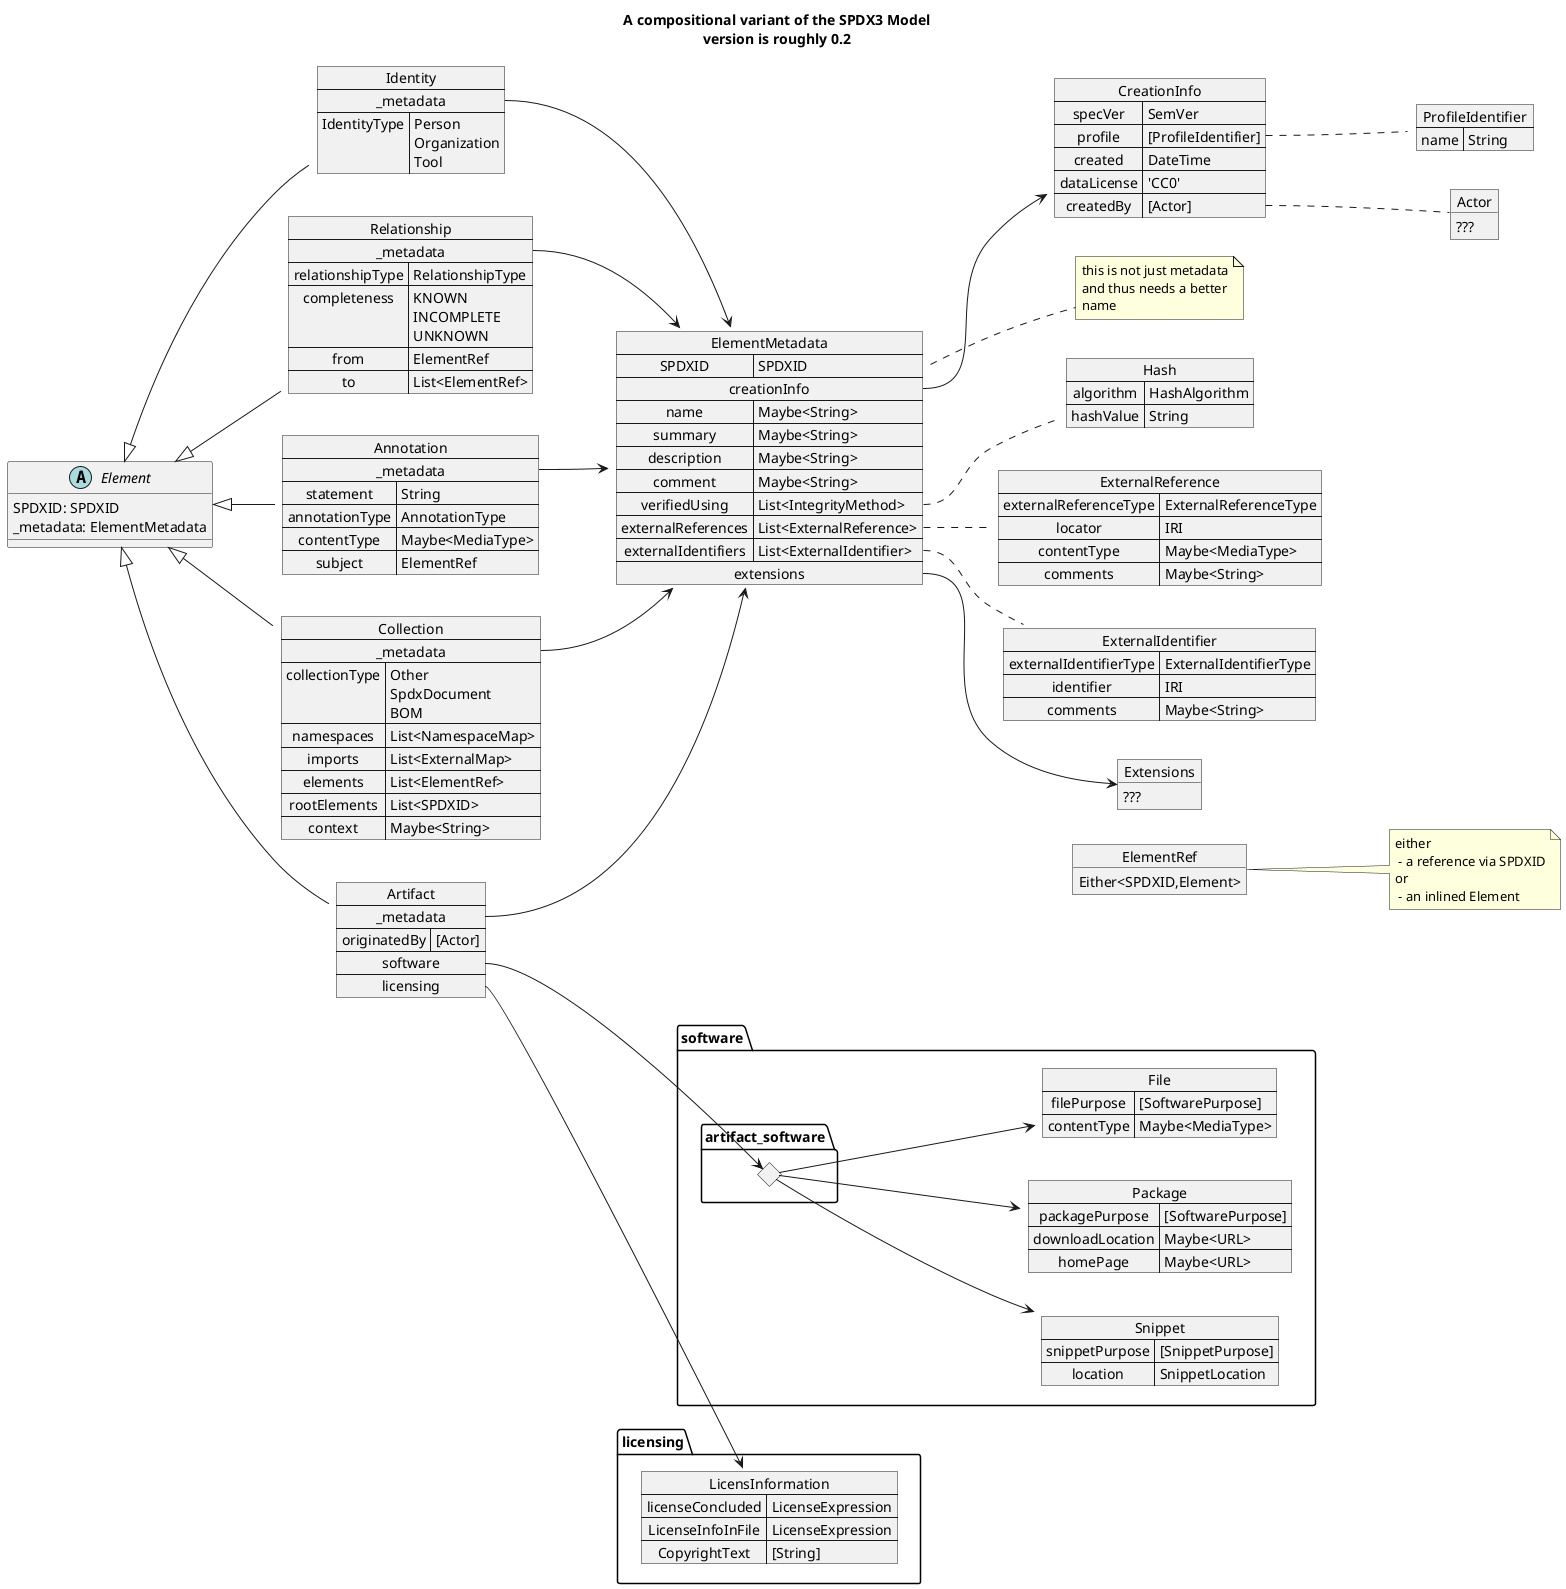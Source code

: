 @startuml
left to right direction

title A compositional variant of the SPDX3 Model\nversion is roughly 0.2

together {


map ProfileIdentifier {
    name => String
}
object Actor {
    ???
}
map CreationInfo {
    specVer => SemVer
    profile => [ProfileIdentifier]
    created => DateTime
    dataLicense => 'CC0'
    createdBy => [Actor]
}
CreationInfo::profile .. ProfileIdentifier
CreationInfo::createdBy .. Actor

object Extensions {
    ???
}
map ElementMetadata {
    SPDXID => SPDXID
    creationInfo *--> CreationInfo
    name => Maybe<String>
    summary => Maybe<String>
    description => Maybe<String>
    comment => Maybe<String>
    verifiedUsing => List<IntegrityMethod>
    externalReferences => List<ExternalReference>
    externalIdentifiers => List<ExternalIdentifier>
    extensions *--> Extensions
}
note right
this is not just metadata
and thus needs a better
name
end note
map ExternalReference {
    externalReferenceType => ExternalReferenceType
    locator => IRI
    contentType => Maybe<MediaType>
    comments => Maybe<String>
}
ElementMetadata::externalReferences .. ExternalReference
Map Hash {
    algorithm => HashAlgorithm
    hashValue => String
}
ElementMetadata::verifiedUsing .. Hash
Map ExternalIdentifier {
    externalIdentifierType => ExternalIdentifierType
    identifier => IRI
    comments => Maybe<String>
}
ElementMetadata::externalIdentifiers .. ExternalIdentifier

map Artifact {
    _metadata *--> ElementMetadata
    originatedBy => [Actor]
}

map Collection {
    _metadata *--> ElementMetadata
    collectionType => Other\nSpdxDocument\nBOM
    namespaces => List<NamespaceMap>
    imports => List<ExternalMap>
    elements => List<ElementRef>
    rootElements => List<SPDXID>
    context => Maybe<String>
}


map Relationship {
    _metadata *--> ElementMetadata
    relationshipType => RelationshipType
    completeness => KNOWN\nINCOMPLETE\nUNKNOWN
    from => ElementRef
    to => List<ElementRef>
}

map Identity {
    _metadata *--> ElementMetadata
    IdentityType => Person\nOrganization\nTool
}

map Annotation {
    _metadata *--> ElementMetadata
    statement => String
    annotationType => AnnotationType
    contentType => Maybe<MediaType>
    subject => ElementRef
}


abstract Element {
  SPDXID: SPDXID
  _metadata: ElementMetadata
  ' {method} toElementRef: Element
}
Element <|-- Identity
Element <|-- Relationship
Element <|-- Collection
Element <|-- Artifact
Element <|-- Annotation


object ElementRef {
    Either<SPDXID,Element>
}
note right
either
 - a reference via SPDXID
or
 - an inlined Element
end note
Collection::elements .[hidden].. ElementRef

}

package software {
    map Package {
        packagePurpose => [SoftwarePurpose]
        downloadLocation => Maybe<URL>
        homePage => Maybe<URL>
    }
    map File {
        filePurpose => [SoftwarePurpose]
        contentType => Maybe<MediaType>
    }
    Map Snippet {
        snippetPurpose => [SnippetPurpose]
        location => SnippetLocation
    }
    diamond artifact_software.dia
    artifact_software.dia --> Package
    artifact_software.dia --> File
    artifact_software.dia --> Snippet
    Artifact : software *--> artifact_software.dia
    Artifact::software --> artifact_software.dia
}

package licensing {
    map LicensInformation {
        licenseConcluded => LicenseExpression
        LicenseInfoInFile => LicenseExpression
        CopyrightText => [String]
    }
    Artifact : licensing *--> licensing.LicensInformation
    Artifact::licensing --> LicensInformation
}





' enum RelationshipType {
' DESCRIBES
' AMENDS
' CONTAINS
' ANCESTOR [do we need both?]
' DESCENDANT [do we need both?]
' VARIANT
' DEPENDS_ON
' BUILD_DEPENDENCY
' DEV_DEPENDENCY
' OPTIONAL_DEPENDENCY
' PROVIDED_DEPENDENCY
' TEST_DEPENDENCY
' RUNTIME_DEPENDENCY
' DEPENDENCY_MANIFEST
' DYNAMIC_LINK
' STATIC_LINK
' PREREQUISITE

' BUILD_TOOL
' DEV_TOOL
' TEST_TOOL

' GENERATES

' DISTRIBUTION_ARTIFACT
' EXAMPLE
' DATA_FILE
' TEST_CASE
' DOCUMENTATION
' METAFILE
' TEST
' OPTIONAL_COMPONENT
' PACKAGES

' PATCH
' COPY
' EXPANDED_FROM_ARCHIVE
' FILE_ADDED
' FILE_DELETED
' FILE_MODIFIED

' SUPPLIED_BY *new*
' OTHER
' }
' enum HashAlgorithm {
' SHA1
' SHA224
' SHA256 [default]
' SHA384
' SHA512
' SHA3-224
' SHA3-256
' SHA3-384
' SHA3-512
' MD2
' MD4
' MD5
' MD6
' SPDX-PVC-SHA1
' SPDX-PVC-SHA256
' BLAKE2b-256
' BLAKE2b-384
' BLAKE2b-512
' BLAKE3
' }

' RelationshipType -[hidden]-> HashAlgorithm

@enduml